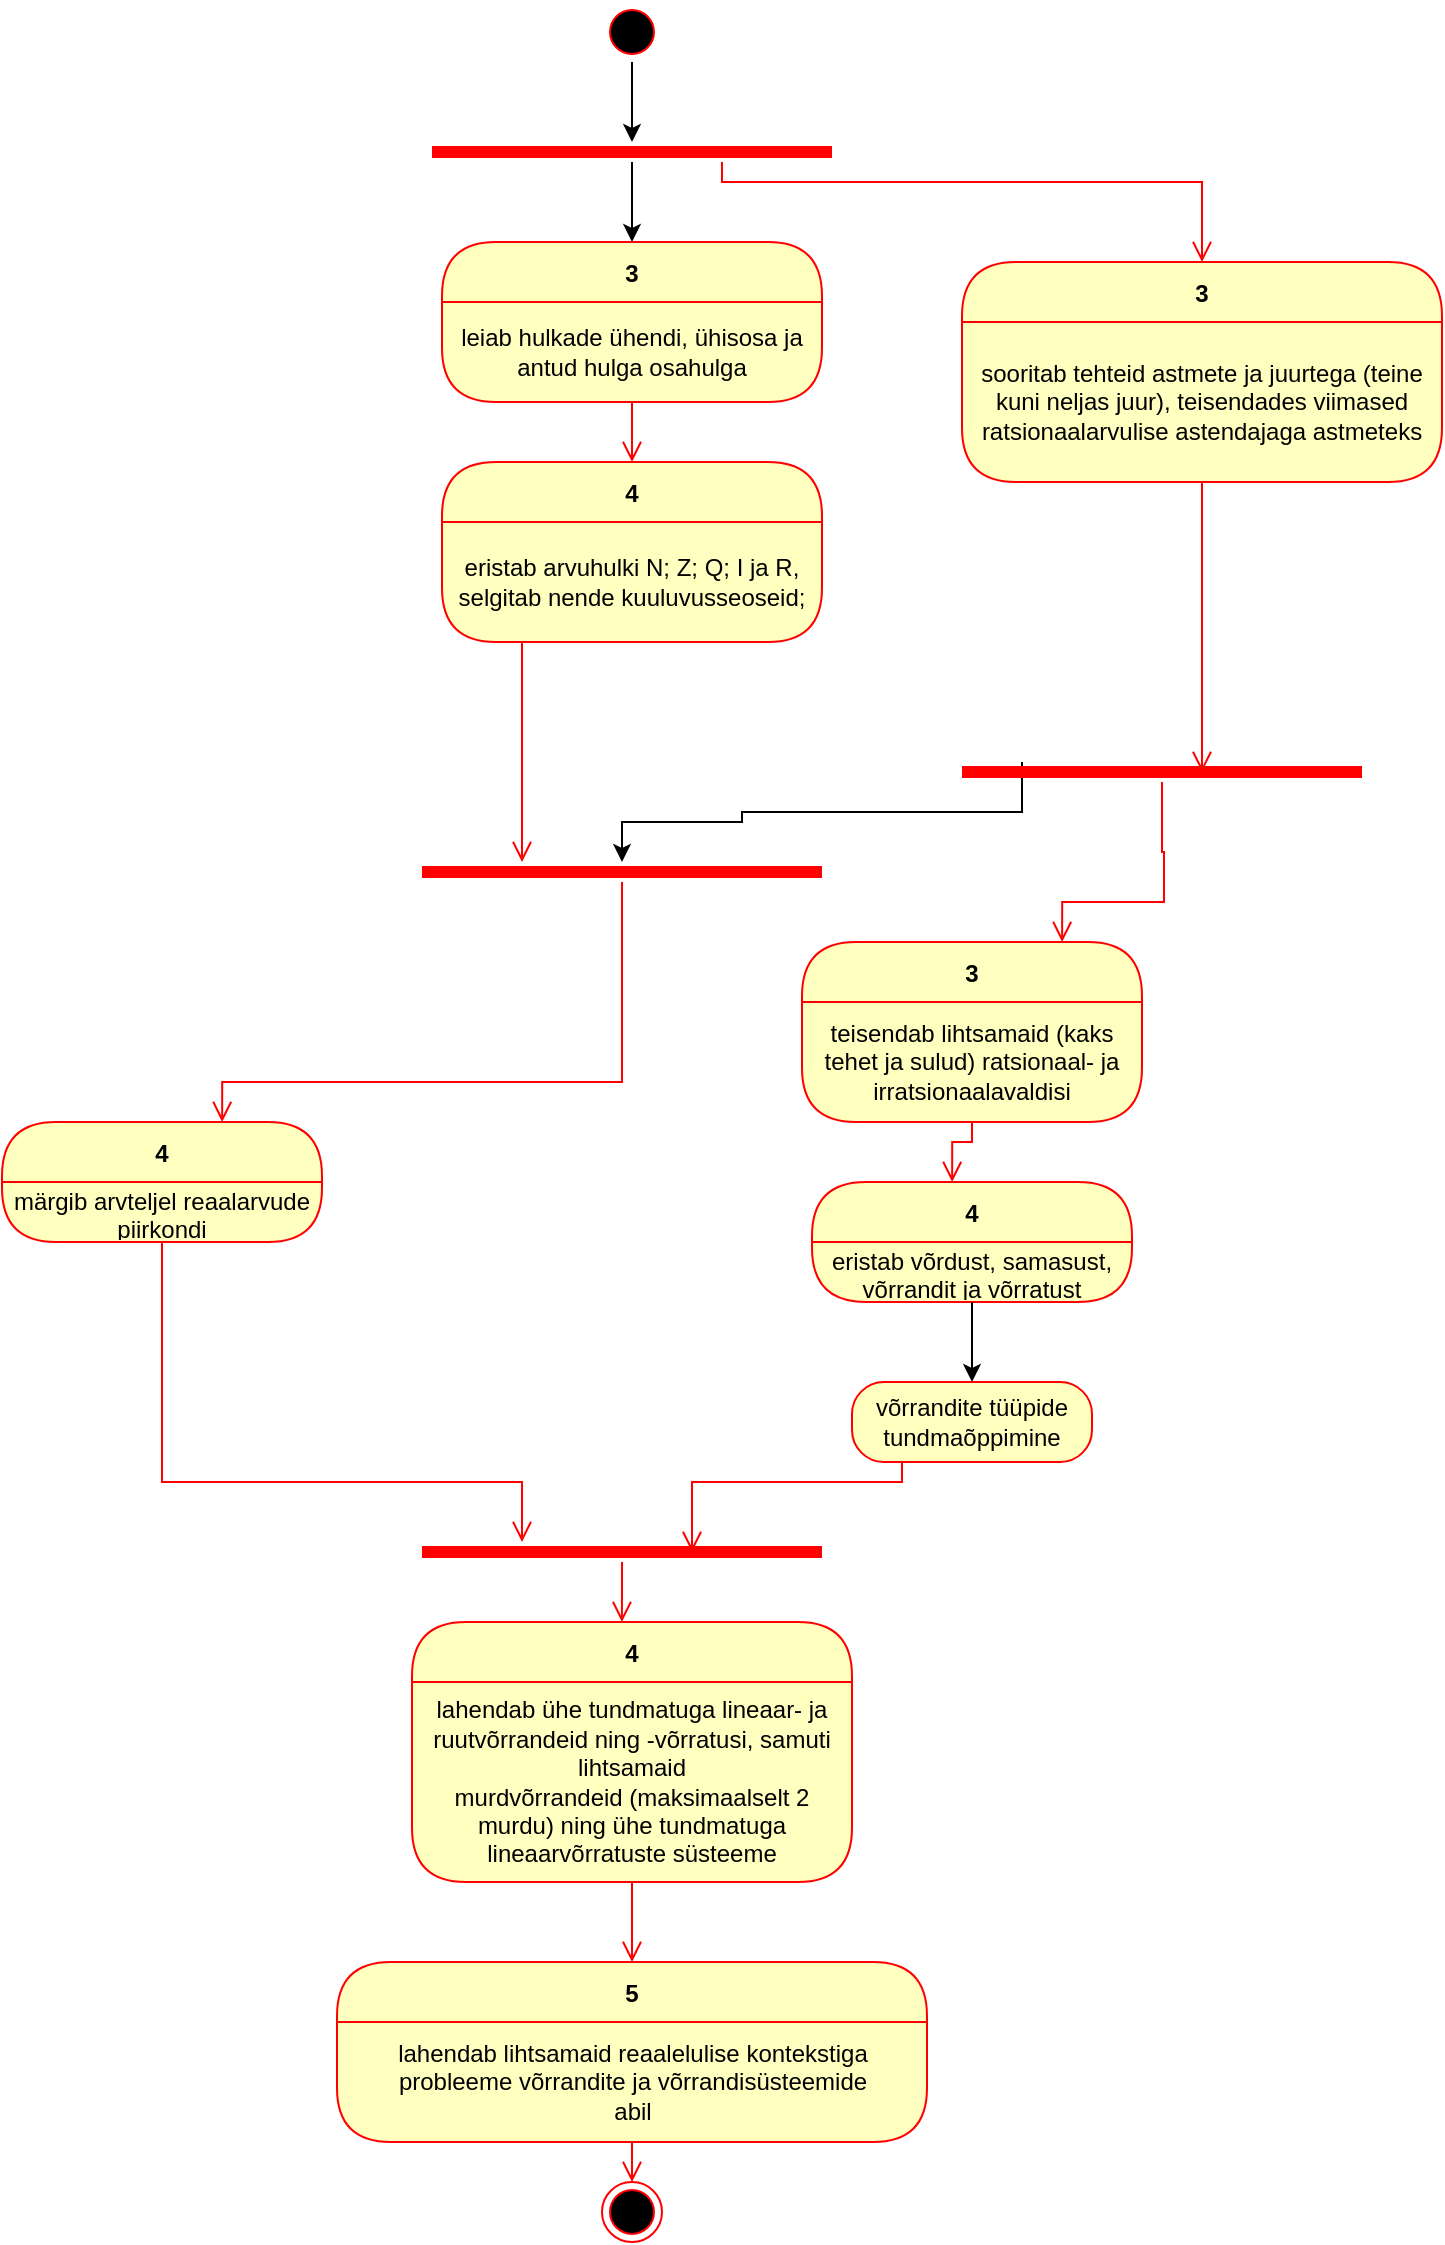 <mxfile version="24.8.0">
  <diagram name="Page-1" id="HOLbYARwxGNt5G9FzNMO">
    <mxGraphModel dx="2020" dy="1133" grid="1" gridSize="10" guides="1" tooltips="1" connect="1" arrows="1" fold="1" page="1" pageScale="1" pageWidth="827" pageHeight="1169" math="0" shadow="0">
      <root>
        <mxCell id="0" />
        <mxCell id="1" parent="0" />
        <mxCell id="H3njUC9bQLBFBT5jkG47-1" value="" style="ellipse;html=1;shape=endState;fillColor=#000000;strokeColor=#ff0000;" vertex="1" parent="1">
          <mxGeometry x="370" y="1110" width="30" height="30" as="geometry" />
        </mxCell>
        <mxCell id="H3njUC9bQLBFBT5jkG47-2" value="5" style="swimlane;fontStyle=1;align=center;verticalAlign=middle;childLayout=stackLayout;horizontal=1;startSize=30;horizontalStack=0;resizeParent=0;resizeLast=1;container=0;fontColor=#000000;collapsible=0;rounded=1;arcSize=30;strokeColor=#ff0000;fillColor=#ffffc0;swimlaneFillColor=#ffffc0;dropTarget=0;" vertex="1" parent="1">
          <mxGeometry x="237.5" y="1000" width="295" height="90" as="geometry" />
        </mxCell>
        <mxCell id="H3njUC9bQLBFBT5jkG47-3" value=" lahendab lihtsamaid reaalelulise kontekstiga probleeme võrrandite ja võrrandisüsteemide&lt;br/&gt;abil" style="text;html=1;strokeColor=none;fillColor=none;align=center;verticalAlign=middle;spacingLeft=4;spacingRight=4;whiteSpace=wrap;overflow=hidden;rotatable=0;fontColor=#000000;" vertex="1" parent="H3njUC9bQLBFBT5jkG47-2">
          <mxGeometry y="30" width="295" height="60" as="geometry" />
        </mxCell>
        <mxCell id="H3njUC9bQLBFBT5jkG47-4" value="" style="edgeStyle=orthogonalEdgeStyle;html=1;verticalAlign=bottom;endArrow=open;endSize=8;strokeColor=#ff0000;rounded=0;" edge="1" source="H3njUC9bQLBFBT5jkG47-2" parent="1" target="H3njUC9bQLBFBT5jkG47-1">
          <mxGeometry relative="1" as="geometry">
            <mxPoint x="380" y="980" as="targetPoint" />
          </mxGeometry>
        </mxCell>
        <mxCell id="H3njUC9bQLBFBT5jkG47-5" value="3" style="swimlane;fontStyle=1;align=center;verticalAlign=middle;childLayout=stackLayout;horizontal=1;startSize=30;horizontalStack=0;resizeParent=0;resizeLast=1;container=0;fontColor=#000000;collapsible=0;rounded=1;arcSize=30;strokeColor=#ff0000;fillColor=#ffffc0;swimlaneFillColor=#ffffc0;dropTarget=0;" vertex="1" parent="1">
          <mxGeometry x="470" y="490" width="170" height="90" as="geometry" />
        </mxCell>
        <mxCell id="H3njUC9bQLBFBT5jkG47-6" value=" teisendab lihtsamaid (kaks tehet ja sulud) ratsionaal- ja irratsionaalavaldisi" style="text;html=1;strokeColor=none;fillColor=none;align=center;verticalAlign=middle;spacingLeft=4;spacingRight=4;whiteSpace=wrap;overflow=hidden;rotatable=0;fontColor=#000000;" vertex="1" parent="H3njUC9bQLBFBT5jkG47-5">
          <mxGeometry y="30" width="170" height="60" as="geometry" />
        </mxCell>
        <mxCell id="H3njUC9bQLBFBT5jkG47-7" value="" style="edgeStyle=orthogonalEdgeStyle;html=1;verticalAlign=bottom;endArrow=open;endSize=8;strokeColor=#ff0000;rounded=0;entryX=0.438;entryY=0;entryDx=0;entryDy=0;entryPerimeter=0;" edge="1" source="H3njUC9bQLBFBT5jkG47-5" parent="1" target="H3njUC9bQLBFBT5jkG47-14">
          <mxGeometry relative="1" as="geometry">
            <mxPoint x="420" y="720" as="targetPoint" />
            <Array as="points">
              <mxPoint x="555" y="590" />
              <mxPoint x="545" y="590" />
            </Array>
          </mxGeometry>
        </mxCell>
        <mxCell id="H3njUC9bQLBFBT5jkG47-8" value="3" style="swimlane;fontStyle=1;align=center;verticalAlign=middle;childLayout=stackLayout;horizontal=1;startSize=30;horizontalStack=0;resizeParent=0;resizeLast=1;container=0;fontColor=#000000;collapsible=0;rounded=1;arcSize=30;strokeColor=#ff0000;fillColor=#ffffc0;swimlaneFillColor=#ffffc0;dropTarget=0;" vertex="1" parent="1">
          <mxGeometry x="550" y="150" width="240" height="110" as="geometry" />
        </mxCell>
        <mxCell id="H3njUC9bQLBFBT5jkG47-9" value="sooritab tehteid astmete ja juurtega (teine kuni neljas juur), teisendades viimased&lt;br/&gt;ratsionaalarvulise astendajaga astmeteks" style="text;html=1;strokeColor=none;fillColor=none;align=center;verticalAlign=middle;spacingLeft=4;spacingRight=4;whiteSpace=wrap;overflow=hidden;rotatable=0;fontColor=#000000;" vertex="1" parent="H3njUC9bQLBFBT5jkG47-8">
          <mxGeometry y="30" width="240" height="80" as="geometry" />
        </mxCell>
        <mxCell id="H3njUC9bQLBFBT5jkG47-10" value="" style="edgeStyle=orthogonalEdgeStyle;html=1;verticalAlign=bottom;endArrow=open;endSize=8;strokeColor=#ff0000;rounded=0;entryX=0.6;entryY=0.5;entryDx=0;entryDy=0;entryPerimeter=0;" edge="1" source="H3njUC9bQLBFBT5jkG47-8" parent="1" target="H3njUC9bQLBFBT5jkG47-42">
          <mxGeometry relative="1" as="geometry">
            <mxPoint x="380" y="800" as="targetPoint" />
            <Array as="points">
              <mxPoint x="670" y="370" />
              <mxPoint x="670" y="370" />
            </Array>
          </mxGeometry>
        </mxCell>
        <mxCell id="H3njUC9bQLBFBT5jkG47-11" value="4" style="swimlane;fontStyle=1;align=center;verticalAlign=middle;childLayout=stackLayout;horizontal=1;startSize=30;horizontalStack=0;resizeParent=0;resizeLast=1;container=0;fontColor=#000000;collapsible=0;rounded=1;arcSize=30;strokeColor=#ff0000;fillColor=#ffffc0;swimlaneFillColor=#ffffc0;dropTarget=0;" vertex="1" parent="1">
          <mxGeometry x="275" y="830" width="220" height="130" as="geometry" />
        </mxCell>
        <mxCell id="H3njUC9bQLBFBT5jkG47-12" value=" lahendab ühe tundmatuga lineaar- ja ruutvõrrandeid ning -võrratusi, samuti lihtsamaid&lt;br/&gt;murdvõrrandeid (maksimaalselt 2 murdu) ning ühe tundmatuga lineaarvõrratuste süsteeme" style="text;html=1;strokeColor=none;fillColor=none;align=center;verticalAlign=middle;spacingLeft=4;spacingRight=4;whiteSpace=wrap;overflow=hidden;rotatable=0;fontColor=#000000;" vertex="1" parent="H3njUC9bQLBFBT5jkG47-11">
          <mxGeometry y="30" width="220" height="100" as="geometry" />
        </mxCell>
        <mxCell id="H3njUC9bQLBFBT5jkG47-13" value="" style="edgeStyle=orthogonalEdgeStyle;html=1;verticalAlign=bottom;endArrow=open;endSize=8;strokeColor=#ff0000;rounded=0;" edge="1" source="H3njUC9bQLBFBT5jkG47-11" parent="1" target="H3njUC9bQLBFBT5jkG47-2">
          <mxGeometry relative="1" as="geometry">
            <mxPoint x="380" y="560" as="targetPoint" />
            <Array as="points">
              <mxPoint x="385" y="980" />
              <mxPoint x="385" y="980" />
            </Array>
          </mxGeometry>
        </mxCell>
        <mxCell id="H3njUC9bQLBFBT5jkG47-14" value="4" style="swimlane;fontStyle=1;align=center;verticalAlign=middle;childLayout=stackLayout;horizontal=1;startSize=30;horizontalStack=0;resizeParent=0;resizeLast=1;container=0;fontColor=#000000;collapsible=0;rounded=1;arcSize=30;strokeColor=#ff0000;fillColor=#ffffc0;swimlaneFillColor=#ffffc0;dropTarget=0;" vertex="1" parent="1">
          <mxGeometry x="475" y="610" width="160" height="60" as="geometry" />
        </mxCell>
        <mxCell id="H3njUC9bQLBFBT5jkG47-15" value="eristab võrdust, samasust, võrrandit ja võrratust" style="text;html=1;strokeColor=none;fillColor=none;align=center;verticalAlign=middle;spacingLeft=4;spacingRight=4;whiteSpace=wrap;overflow=hidden;rotatable=0;fontColor=#000000;" vertex="1" parent="H3njUC9bQLBFBT5jkG47-14">
          <mxGeometry y="30" width="160" height="30" as="geometry" />
        </mxCell>
        <mxCell id="H3njUC9bQLBFBT5jkG47-17" value="4" style="swimlane;fontStyle=1;align=center;verticalAlign=middle;childLayout=stackLayout;horizontal=1;startSize=30;horizontalStack=0;resizeParent=0;resizeLast=1;container=0;fontColor=#000000;collapsible=0;rounded=1;arcSize=30;strokeColor=#ff0000;fillColor=#ffffc0;swimlaneFillColor=#ffffc0;dropTarget=0;" vertex="1" parent="1">
          <mxGeometry x="70" y="580" width="160" height="60" as="geometry" />
        </mxCell>
        <mxCell id="H3njUC9bQLBFBT5jkG47-18" value="märgib arvteljel reaalarvude piirkondi" style="text;html=1;strokeColor=none;fillColor=none;align=center;verticalAlign=middle;spacingLeft=4;spacingRight=4;whiteSpace=wrap;overflow=hidden;rotatable=0;fontColor=#000000;" vertex="1" parent="H3njUC9bQLBFBT5jkG47-17">
          <mxGeometry y="30" width="160" height="30" as="geometry" />
        </mxCell>
        <mxCell id="H3njUC9bQLBFBT5jkG47-19" value="" style="edgeStyle=orthogonalEdgeStyle;html=1;verticalAlign=bottom;endArrow=open;endSize=8;strokeColor=#ff0000;rounded=0;entryX=0.25;entryY=0;entryDx=0;entryDy=0;entryPerimeter=0;" edge="1" source="H3njUC9bQLBFBT5jkG47-17" parent="1" target="H3njUC9bQLBFBT5jkG47-44">
          <mxGeometry relative="1" as="geometry">
            <mxPoint x="380" y="420" as="targetPoint" />
            <Array as="points">
              <mxPoint x="150" y="760" />
              <mxPoint x="330" y="760" />
            </Array>
          </mxGeometry>
        </mxCell>
        <mxCell id="H3njUC9bQLBFBT5jkG47-20" value="4" style="swimlane;fontStyle=1;align=center;verticalAlign=middle;childLayout=stackLayout;horizontal=1;startSize=30;horizontalStack=0;resizeParent=0;resizeLast=1;container=0;fontColor=#000000;collapsible=0;rounded=1;arcSize=30;strokeColor=#ff0000;fillColor=#ffffc0;swimlaneFillColor=#ffffc0;dropTarget=0;" vertex="1" parent="1">
          <mxGeometry x="290" y="250" width="190" height="90" as="geometry" />
        </mxCell>
        <mxCell id="H3njUC9bQLBFBT5jkG47-21" value="eristab arvuhulki N; Z; Q; I ja R, selgitab nende kuuluvusseoseid;" style="text;html=1;strokeColor=none;fillColor=none;align=center;verticalAlign=middle;spacingLeft=4;spacingRight=4;whiteSpace=wrap;overflow=hidden;rotatable=0;fontColor=#000000;" vertex="1" parent="H3njUC9bQLBFBT5jkG47-20">
          <mxGeometry y="30" width="190" height="60" as="geometry" />
        </mxCell>
        <mxCell id="H3njUC9bQLBFBT5jkG47-22" value="" style="edgeStyle=orthogonalEdgeStyle;html=1;verticalAlign=bottom;endArrow=open;endSize=8;strokeColor=#ff0000;rounded=0;entryX=0.25;entryY=0;entryDx=0;entryDy=0;entryPerimeter=0;" edge="1" source="H3njUC9bQLBFBT5jkG47-20" parent="1" target="H3njUC9bQLBFBT5jkG47-36">
          <mxGeometry relative="1" as="geometry">
            <mxPoint x="380" y="280" as="targetPoint" />
            <Array as="points">
              <mxPoint x="330" y="340" />
              <mxPoint x="330" y="340" />
            </Array>
          </mxGeometry>
        </mxCell>
        <mxCell id="H3njUC9bQLBFBT5jkG47-23" value="3" style="swimlane;fontStyle=1;align=center;verticalAlign=middle;childLayout=stackLayout;horizontal=1;startSize=30;horizontalStack=0;resizeParent=0;resizeLast=1;container=0;fontColor=#000000;collapsible=0;rounded=1;arcSize=30;strokeColor=#ff0000;fillColor=#ffffc0;swimlaneFillColor=#ffffc0;dropTarget=0;" vertex="1" parent="1">
          <mxGeometry x="290" y="140" width="190" height="80" as="geometry" />
        </mxCell>
        <mxCell id="H3njUC9bQLBFBT5jkG47-24" value=" leiab hulkade ühendi, ühisosa ja antud hulga osahulga" style="text;html=1;strokeColor=none;fillColor=none;align=center;verticalAlign=middle;spacingLeft=4;spacingRight=4;whiteSpace=wrap;overflow=hidden;rotatable=0;fontColor=#000000;" vertex="1" parent="H3njUC9bQLBFBT5jkG47-23">
          <mxGeometry y="30" width="190" height="50" as="geometry" />
        </mxCell>
        <mxCell id="H3njUC9bQLBFBT5jkG47-29" value=" leiab hulkade ühendi, ühisosa ja antud hulga osahulga" style="text;html=1;strokeColor=none;fillColor=none;align=center;verticalAlign=middle;spacingLeft=4;spacingRight=4;whiteSpace=wrap;overflow=hidden;rotatable=0;fontColor=#000000;" vertex="1" parent="H3njUC9bQLBFBT5jkG47-23">
          <mxGeometry y="80" width="190" as="geometry" />
        </mxCell>
        <mxCell id="H3njUC9bQLBFBT5jkG47-25" value="" style="edgeStyle=orthogonalEdgeStyle;html=1;verticalAlign=bottom;endArrow=open;endSize=8;strokeColor=#ff0000;rounded=0;" edge="1" source="H3njUC9bQLBFBT5jkG47-23" parent="1" target="H3njUC9bQLBFBT5jkG47-20">
          <mxGeometry relative="1" as="geometry">
            <mxPoint x="300" y="180" as="targetPoint" />
          </mxGeometry>
        </mxCell>
        <mxCell id="H3njUC9bQLBFBT5jkG47-26" value="" style="ellipse;html=1;shape=startState;fillColor=#000000;strokeColor=#ff0000;" vertex="1" parent="1">
          <mxGeometry x="370" y="20" width="30" height="30" as="geometry" />
        </mxCell>
        <mxCell id="H3njUC9bQLBFBT5jkG47-28" style="edgeStyle=orthogonalEdgeStyle;rounded=0;orthogonalLoop=1;jettySize=auto;html=1;exitX=0.15;exitY=0;exitDx=0;exitDy=0;exitPerimeter=0;" edge="1" parent="1" source="H3njUC9bQLBFBT5jkG47-42" target="H3njUC9bQLBFBT5jkG47-36">
          <mxGeometry relative="1" as="geometry">
            <mxPoint x="640" y="320" as="sourcePoint" />
            <Array as="points">
              <mxPoint x="580" y="425" />
              <mxPoint x="440" y="425" />
              <mxPoint x="440" y="430" />
              <mxPoint x="380" y="430" />
            </Array>
          </mxGeometry>
        </mxCell>
        <mxCell id="H3njUC9bQLBFBT5jkG47-33" value="võrrandite tüüpide tundmaõppimine" style="rounded=1;whiteSpace=wrap;html=1;arcSize=40;fontColor=#000000;fillColor=#ffffc0;strokeColor=#ff0000;" vertex="1" parent="1">
          <mxGeometry x="495" y="710" width="120" height="40" as="geometry" />
        </mxCell>
        <mxCell id="H3njUC9bQLBFBT5jkG47-34" value="" style="edgeStyle=orthogonalEdgeStyle;html=1;verticalAlign=bottom;endArrow=open;endSize=8;strokeColor=#ff0000;rounded=0;entryX=0.675;entryY=0.5;entryDx=0;entryDy=0;entryPerimeter=0;" edge="1" source="H3njUC9bQLBFBT5jkG47-33" parent="1" target="H3njUC9bQLBFBT5jkG47-44">
          <mxGeometry relative="1" as="geometry">
            <mxPoint x="570" y="920" as="targetPoint" />
            <Array as="points">
              <mxPoint x="520" y="760" />
              <mxPoint x="415" y="760" />
            </Array>
          </mxGeometry>
        </mxCell>
        <mxCell id="H3njUC9bQLBFBT5jkG47-35" style="edgeStyle=orthogonalEdgeStyle;rounded=0;orthogonalLoop=1;jettySize=auto;html=1;" edge="1" parent="1" source="H3njUC9bQLBFBT5jkG47-15" target="H3njUC9bQLBFBT5jkG47-33">
          <mxGeometry relative="1" as="geometry" />
        </mxCell>
        <mxCell id="H3njUC9bQLBFBT5jkG47-36" value="" style="shape=line;html=1;strokeWidth=6;strokeColor=#ff0000;" vertex="1" parent="1">
          <mxGeometry x="280" y="450" width="200" height="10" as="geometry" />
        </mxCell>
        <mxCell id="H3njUC9bQLBFBT5jkG47-37" value="" style="edgeStyle=orthogonalEdgeStyle;html=1;verticalAlign=bottom;endArrow=open;endSize=8;strokeColor=#ff0000;rounded=0;entryX=0.688;entryY=0;entryDx=0;entryDy=0;entryPerimeter=0;" edge="1" source="H3njUC9bQLBFBT5jkG47-36" parent="1" target="H3njUC9bQLBFBT5jkG47-17">
          <mxGeometry relative="1" as="geometry">
            <mxPoint x="385" y="380" as="targetPoint" />
            <Array as="points">
              <mxPoint x="380" y="560" />
              <mxPoint x="180" y="560" />
            </Array>
          </mxGeometry>
        </mxCell>
        <mxCell id="H3njUC9bQLBFBT5jkG47-41" style="edgeStyle=orthogonalEdgeStyle;rounded=0;orthogonalLoop=1;jettySize=auto;html=1;" edge="1" parent="1" source="H3njUC9bQLBFBT5jkG47-38" target="H3njUC9bQLBFBT5jkG47-23">
          <mxGeometry relative="1" as="geometry" />
        </mxCell>
        <mxCell id="H3njUC9bQLBFBT5jkG47-38" value="" style="shape=line;html=1;strokeWidth=6;strokeColor=#ff0000;" vertex="1" parent="1">
          <mxGeometry x="285" y="90" width="200" height="10" as="geometry" />
        </mxCell>
        <mxCell id="H3njUC9bQLBFBT5jkG47-39" value="" style="edgeStyle=orthogonalEdgeStyle;html=1;verticalAlign=bottom;endArrow=open;endSize=8;strokeColor=#ff0000;rounded=0;entryX=0.5;entryY=0;entryDx=0;entryDy=0;entryPerimeter=0;" edge="1" source="H3njUC9bQLBFBT5jkG47-38" parent="1" target="H3njUC9bQLBFBT5jkG47-8">
          <mxGeometry relative="1" as="geometry">
            <mxPoint x="760" y="630" as="targetPoint" />
            <Array as="points">
              <mxPoint x="430" y="110" />
              <mxPoint x="670" y="110" />
            </Array>
          </mxGeometry>
        </mxCell>
        <mxCell id="H3njUC9bQLBFBT5jkG47-40" style="edgeStyle=orthogonalEdgeStyle;rounded=0;orthogonalLoop=1;jettySize=auto;html=1;entryX=0.5;entryY=0;entryDx=0;entryDy=0;entryPerimeter=0;" edge="1" parent="1" source="H3njUC9bQLBFBT5jkG47-26" target="H3njUC9bQLBFBT5jkG47-38">
          <mxGeometry relative="1" as="geometry" />
        </mxCell>
        <mxCell id="H3njUC9bQLBFBT5jkG47-42" value="" style="shape=line;html=1;strokeWidth=6;strokeColor=#ff0000;" vertex="1" parent="1">
          <mxGeometry x="550" y="400" width="200" height="10" as="geometry" />
        </mxCell>
        <mxCell id="H3njUC9bQLBFBT5jkG47-43" value="" style="edgeStyle=orthogonalEdgeStyle;html=1;verticalAlign=bottom;endArrow=open;endSize=8;strokeColor=#ff0000;rounded=0;entryX=0.765;entryY=0;entryDx=0;entryDy=0;entryPerimeter=0;" edge="1" source="H3njUC9bQLBFBT5jkG47-42" parent="1" target="H3njUC9bQLBFBT5jkG47-5">
          <mxGeometry relative="1" as="geometry">
            <mxPoint x="650" y="480" as="targetPoint" />
            <Array as="points">
              <mxPoint x="650" y="445" />
              <mxPoint x="651" y="445" />
              <mxPoint x="651" y="470" />
              <mxPoint x="600" y="470" />
            </Array>
          </mxGeometry>
        </mxCell>
        <mxCell id="H3njUC9bQLBFBT5jkG47-44" value="" style="shape=line;html=1;strokeWidth=6;strokeColor=#ff0000;" vertex="1" parent="1">
          <mxGeometry x="280" y="790" width="200" height="10" as="geometry" />
        </mxCell>
        <mxCell id="H3njUC9bQLBFBT5jkG47-45" value="" style="edgeStyle=orthogonalEdgeStyle;html=1;verticalAlign=bottom;endArrow=open;endSize=8;strokeColor=#ff0000;rounded=0;entryX=0.477;entryY=0;entryDx=0;entryDy=0;entryPerimeter=0;" edge="1" source="H3njUC9bQLBFBT5jkG47-44" parent="1" target="H3njUC9bQLBFBT5jkG47-11">
          <mxGeometry relative="1" as="geometry">
            <mxPoint x="240" y="840" as="targetPoint" />
          </mxGeometry>
        </mxCell>
      </root>
    </mxGraphModel>
  </diagram>
</mxfile>
